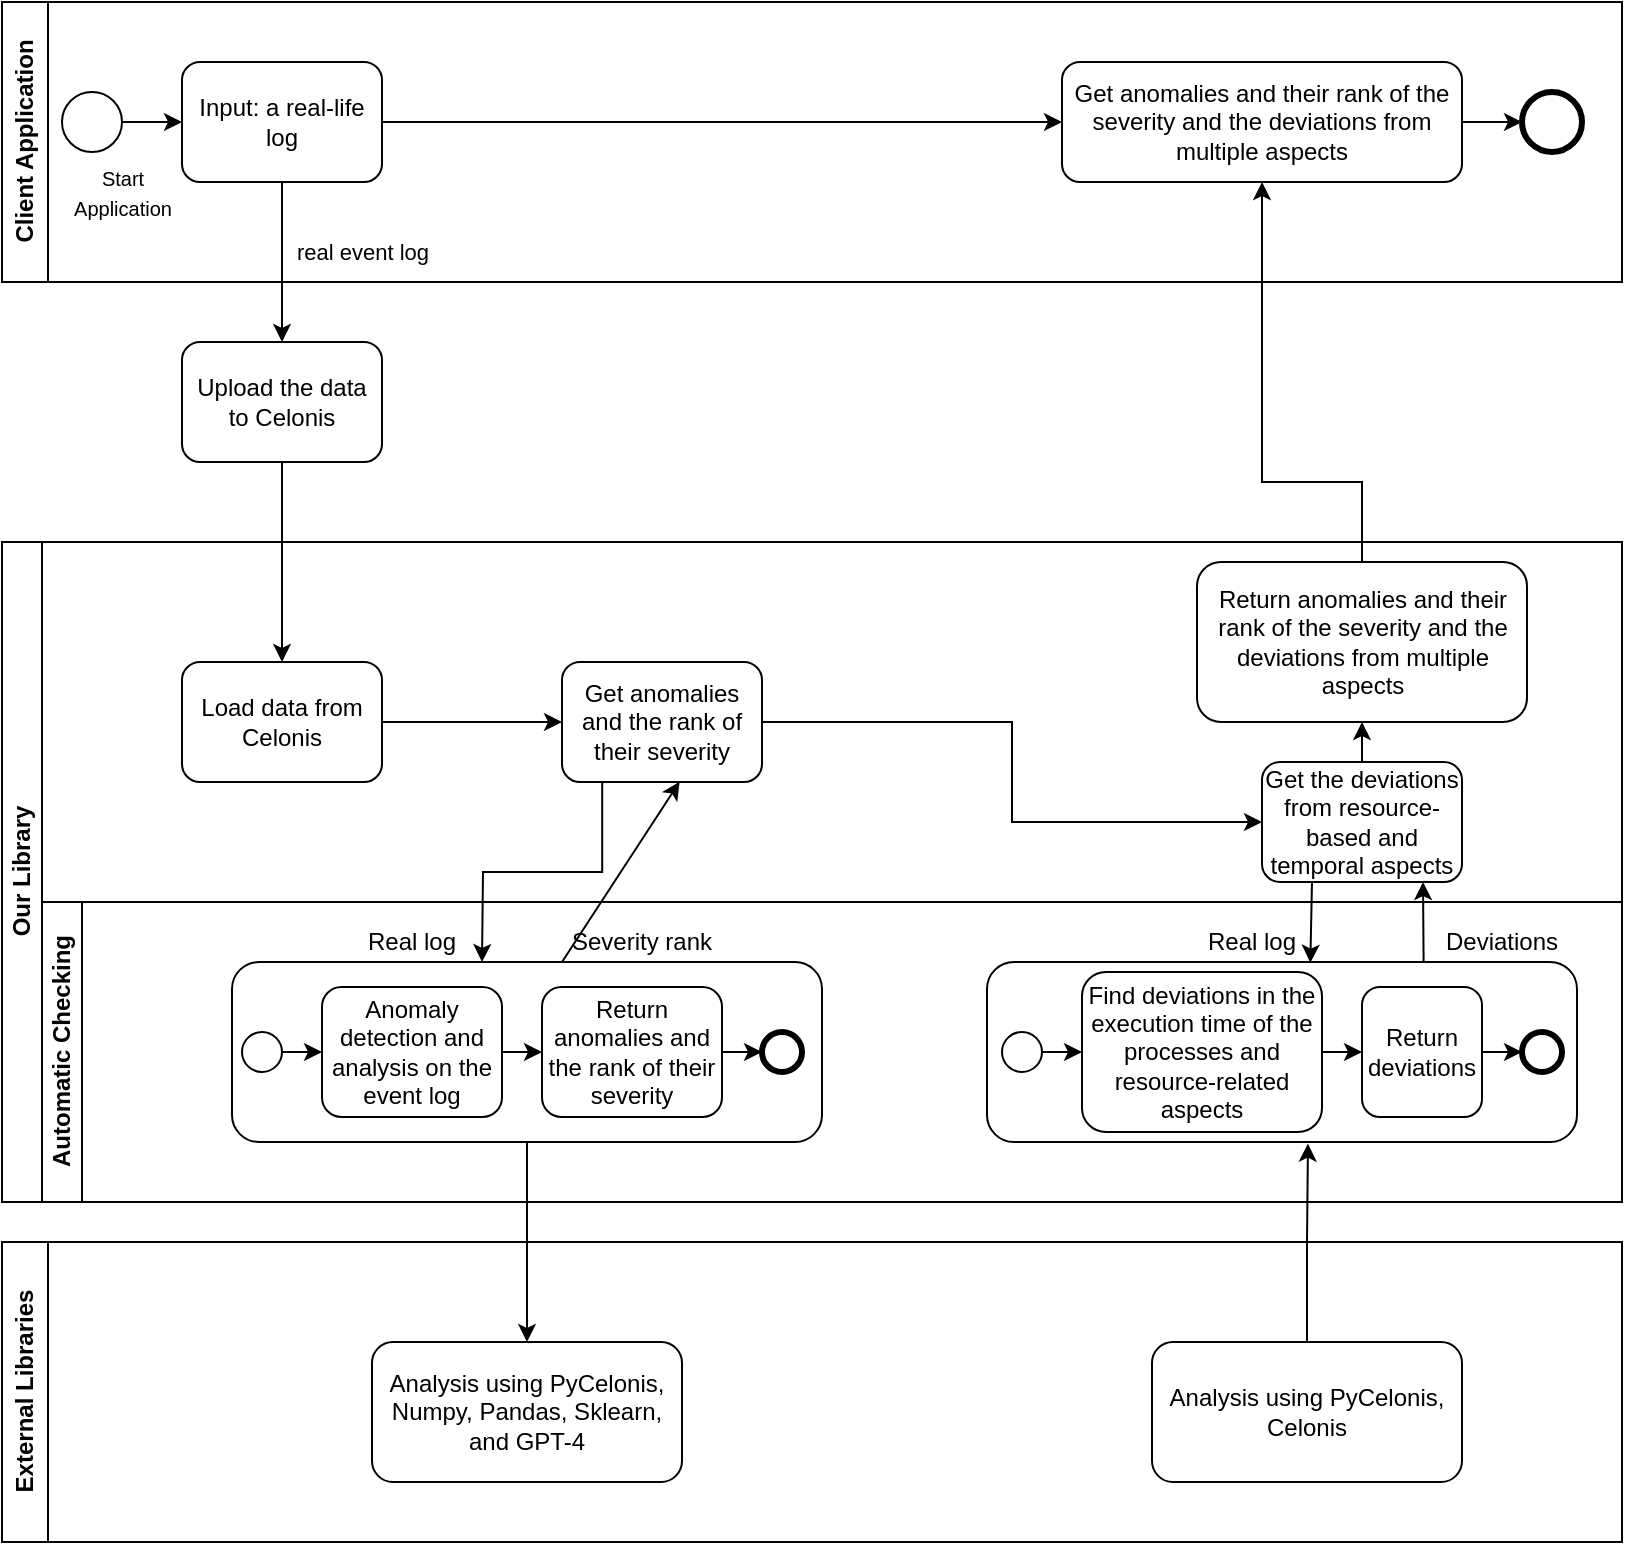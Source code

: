 <mxfile version="21.3.0" type="github">
  <diagram id="kgpKYQtTHZ0yAKxKKP6v" name="Page-1">
    <mxGraphModel dx="1092" dy="773" grid="1" gridSize="10" guides="0" tooltips="1" connect="1" arrows="1" fold="1" page="1" pageScale="1" pageWidth="850" pageHeight="1100" math="0" shadow="0">
      <root>
        <mxCell id="0" />
        <mxCell id="1" parent="0" />
        <mxCell id="m-1W4dcywSHlCXeHyEQh-1" value="Client Application" style="swimlane;horizontal=0;whiteSpace=wrap;html=1;" parent="1" vertex="1">
          <mxGeometry x="20" y="20" width="810" height="140" as="geometry">
            <mxRectangle x="80" y="40" width="40" height="100" as="alternateBounds" />
          </mxGeometry>
        </mxCell>
        <mxCell id="m-1W4dcywSHlCXeHyEQh-8" style="edgeStyle=orthogonalEdgeStyle;rounded=0;orthogonalLoop=1;jettySize=auto;html=1;exitX=1;exitY=0.5;exitDx=0;exitDy=0;entryX=0;entryY=0.5;entryDx=0;entryDy=0;" parent="m-1W4dcywSHlCXeHyEQh-1" source="m-1W4dcywSHlCXeHyEQh-3" target="m-1W4dcywSHlCXeHyEQh-7" edge="1">
          <mxGeometry relative="1" as="geometry" />
        </mxCell>
        <mxCell id="m-1W4dcywSHlCXeHyEQh-3" value="Input: a real-life log" style="rounded=1;whiteSpace=wrap;html=1;" parent="m-1W4dcywSHlCXeHyEQh-1" vertex="1">
          <mxGeometry x="90" y="30" width="100" height="60" as="geometry" />
        </mxCell>
        <mxCell id="m-1W4dcywSHlCXeHyEQh-5" style="edgeStyle=orthogonalEdgeStyle;rounded=0;orthogonalLoop=1;jettySize=auto;html=1;exitX=1;exitY=0.5;exitDx=0;exitDy=0;entryX=0;entryY=0.5;entryDx=0;entryDy=0;" parent="m-1W4dcywSHlCXeHyEQh-1" source="m-1W4dcywSHlCXeHyEQh-4" target="m-1W4dcywSHlCXeHyEQh-3" edge="1">
          <mxGeometry relative="1" as="geometry" />
        </mxCell>
        <mxCell id="m-1W4dcywSHlCXeHyEQh-4" value="" style="ellipse;whiteSpace=wrap;html=1;aspect=fixed;" parent="m-1W4dcywSHlCXeHyEQh-1" vertex="1">
          <mxGeometry x="30" y="45" width="30" height="30" as="geometry" />
        </mxCell>
        <mxCell id="m-1W4dcywSHlCXeHyEQh-6" value="&lt;font style=&quot;font-size: 10px;&quot;&gt;Start &lt;br&gt;Application&lt;/font&gt;" style="text;html=1;align=center;verticalAlign=middle;resizable=0;points=[];autosize=1;strokeColor=none;fillColor=none;" parent="m-1W4dcywSHlCXeHyEQh-1" vertex="1">
          <mxGeometry x="20" y="75" width="80" height="40" as="geometry" />
        </mxCell>
        <mxCell id="m-1W4dcywSHlCXeHyEQh-10" style="edgeStyle=orthogonalEdgeStyle;rounded=0;orthogonalLoop=1;jettySize=auto;html=1;exitX=1;exitY=0.5;exitDx=0;exitDy=0;entryX=0;entryY=0.5;entryDx=0;entryDy=0;" parent="m-1W4dcywSHlCXeHyEQh-1" source="m-1W4dcywSHlCXeHyEQh-7" target="m-1W4dcywSHlCXeHyEQh-9" edge="1">
          <mxGeometry relative="1" as="geometry" />
        </mxCell>
        <mxCell id="m-1W4dcywSHlCXeHyEQh-7" value="Get anomalies and their rank of the severity and the deviations from multiple aspects" style="rounded=1;whiteSpace=wrap;html=1;" parent="m-1W4dcywSHlCXeHyEQh-1" vertex="1">
          <mxGeometry x="530" y="30" width="200" height="60" as="geometry" />
        </mxCell>
        <mxCell id="m-1W4dcywSHlCXeHyEQh-9" value="" style="ellipse;whiteSpace=wrap;html=1;aspect=fixed;strokeWidth=3;" parent="m-1W4dcywSHlCXeHyEQh-1" vertex="1">
          <mxGeometry x="760" y="45" width="30" height="30" as="geometry" />
        </mxCell>
        <mxCell id="2iLoFRynzhc_TLhe4q2F-1" value="Upload the data to Celonis" style="rounded=1;whiteSpace=wrap;html=1;" vertex="1" parent="m-1W4dcywSHlCXeHyEQh-1">
          <mxGeometry x="90" y="170" width="100" height="60" as="geometry" />
        </mxCell>
        <mxCell id="m-1W4dcywSHlCXeHyEQh-13" style="rounded=0;orthogonalLoop=1;jettySize=auto;html=1;exitX=0.5;exitY=1;exitDx=0;exitDy=0;endArrow=classic;endFill=1;startArrow=none;startFill=0;" parent="m-1W4dcywSHlCXeHyEQh-1" source="m-1W4dcywSHlCXeHyEQh-3" target="2iLoFRynzhc_TLhe4q2F-1" edge="1">
          <mxGeometry relative="1" as="geometry">
            <mxPoint x="140" y="120" as="targetPoint" />
          </mxGeometry>
        </mxCell>
        <mxCell id="m-1W4dcywSHlCXeHyEQh-14" value="real event log" style="edgeLabel;html=1;align=center;verticalAlign=middle;resizable=0;points=[];" parent="m-1W4dcywSHlCXeHyEQh-13" vertex="1" connectable="0">
          <mxGeometry x="0.381" relative="1" as="geometry">
            <mxPoint x="40" y="-20" as="offset" />
          </mxGeometry>
        </mxCell>
        <mxCell id="m-1W4dcywSHlCXeHyEQh-16" value="Our Library" style="swimlane;childLayout=stackLayout;resizeParent=1;resizeParentMax=0;horizontal=0;startSize=20;horizontalStack=0;html=1;" parent="1" vertex="1">
          <mxGeometry x="20" y="290" width="810" height="330" as="geometry" />
        </mxCell>
        <mxCell id="m-1W4dcywSHlCXeHyEQh-66" value="" style="endArrow=classic;html=1;rounded=0;exitX=0.74;exitY=-0.002;exitDx=0;exitDy=0;entryX=0.805;entryY=1;entryDx=0;entryDy=0;entryPerimeter=0;exitPerimeter=0;" parent="m-1W4dcywSHlCXeHyEQh-16" source="m-1W4dcywSHlCXeHyEQh-56" target="m-1W4dcywSHlCXeHyEQh-54" edge="1">
          <mxGeometry width="50" height="50" relative="1" as="geometry">
            <mxPoint x="510" y="190" as="sourcePoint" />
            <mxPoint x="630" y="150" as="targetPoint" />
          </mxGeometry>
        </mxCell>
        <mxCell id="m-1W4dcywSHlCXeHyEQh-70" value="" style="endArrow=classic;html=1;rounded=0;exitX=0.25;exitY=1;exitDx=0;exitDy=0;entryX=0.548;entryY=0.004;entryDx=0;entryDy=0;entryPerimeter=0;" parent="m-1W4dcywSHlCXeHyEQh-16" source="m-1W4dcywSHlCXeHyEQh-54" target="m-1W4dcywSHlCXeHyEQh-56" edge="1">
          <mxGeometry width="50" height="50" relative="1" as="geometry">
            <mxPoint x="330" y="180" as="sourcePoint" />
            <mxPoint x="660" y="210" as="targetPoint" />
          </mxGeometry>
        </mxCell>
        <mxCell id="m-1W4dcywSHlCXeHyEQh-18" value="" style="swimlane;startSize=0;horizontal=0;html=1;" parent="m-1W4dcywSHlCXeHyEQh-16" vertex="1">
          <mxGeometry x="20" width="790" height="180" as="geometry" />
        </mxCell>
        <mxCell id="m-1W4dcywSHlCXeHyEQh-21" value="Load data from Celonis" style="rounded=1;whiteSpace=wrap;html=1;" parent="m-1W4dcywSHlCXeHyEQh-18" vertex="1">
          <mxGeometry x="70" y="60" width="100" height="60" as="geometry" />
        </mxCell>
        <mxCell id="m-1W4dcywSHlCXeHyEQh-54" value="Get the deviations from resource-based and temporal aspects" style="rounded=1;whiteSpace=wrap;html=1;" parent="m-1W4dcywSHlCXeHyEQh-18" vertex="1">
          <mxGeometry x="610" y="110" width="100" height="60" as="geometry" />
        </mxCell>
        <mxCell id="m-1W4dcywSHlCXeHyEQh-76" value="Return anomalies and their rank of the severity and the deviations from multiple aspects" style="rounded=1;whiteSpace=wrap;html=1;" parent="m-1W4dcywSHlCXeHyEQh-18" vertex="1">
          <mxGeometry x="577.5" y="10" width="165" height="80" as="geometry" />
        </mxCell>
        <mxCell id="m-1W4dcywSHlCXeHyEQh-77" value="" style="edgeStyle=orthogonalEdgeStyle;rounded=0;orthogonalLoop=1;jettySize=auto;html=1;exitX=0.5;exitY=0;exitDx=0;exitDy=0;entryX=0.5;entryY=1;entryDx=0;entryDy=0;" parent="m-1W4dcywSHlCXeHyEQh-18" source="m-1W4dcywSHlCXeHyEQh-54" target="m-1W4dcywSHlCXeHyEQh-76" edge="1">
          <mxGeometry relative="1" as="geometry">
            <mxPoint x="660" y="110" as="sourcePoint" />
            <mxPoint x="660" y="-50" as="targetPoint" />
          </mxGeometry>
        </mxCell>
        <mxCell id="m-1W4dcywSHlCXeHyEQh-19" value="Automatic Checking" style="swimlane;startSize=20;horizontal=0;html=1;" parent="m-1W4dcywSHlCXeHyEQh-16" vertex="1">
          <mxGeometry x="20" y="180" width="790" height="150" as="geometry" />
        </mxCell>
        <mxCell id="m-1W4dcywSHlCXeHyEQh-27" value="" style="rounded=1;whiteSpace=wrap;html=1;" parent="m-1W4dcywSHlCXeHyEQh-19" vertex="1">
          <mxGeometry x="95" y="30" width="295" height="90" as="geometry" />
        </mxCell>
        <mxCell id="m-1W4dcywSHlCXeHyEQh-39" style="edgeStyle=orthogonalEdgeStyle;rounded=0;orthogonalLoop=1;jettySize=auto;html=1;exitX=1;exitY=0.5;exitDx=0;exitDy=0;entryX=0;entryY=0.5;entryDx=0;entryDy=0;" parent="m-1W4dcywSHlCXeHyEQh-19" source="m-1W4dcywSHlCXeHyEQh-34" target="m-1W4dcywSHlCXeHyEQh-38" edge="1">
          <mxGeometry relative="1" as="geometry" />
        </mxCell>
        <mxCell id="m-1W4dcywSHlCXeHyEQh-34" value="" style="ellipse;whiteSpace=wrap;html=1;aspect=fixed;" parent="m-1W4dcywSHlCXeHyEQh-19" vertex="1">
          <mxGeometry x="100" y="65" width="20" height="20" as="geometry" />
        </mxCell>
        <mxCell id="m-1W4dcywSHlCXeHyEQh-35" value="" style="ellipse;whiteSpace=wrap;html=1;aspect=fixed;strokeWidth=3;" parent="m-1W4dcywSHlCXeHyEQh-19" vertex="1">
          <mxGeometry x="360" y="65" width="20" height="20" as="geometry" />
        </mxCell>
        <mxCell id="m-1W4dcywSHlCXeHyEQh-41" style="edgeStyle=orthogonalEdgeStyle;rounded=0;orthogonalLoop=1;jettySize=auto;html=1;exitX=1;exitY=0.5;exitDx=0;exitDy=0;entryX=0;entryY=0.5;entryDx=0;entryDy=0;" parent="m-1W4dcywSHlCXeHyEQh-19" source="m-1W4dcywSHlCXeHyEQh-38" target="m-1W4dcywSHlCXeHyEQh-40" edge="1">
          <mxGeometry relative="1" as="geometry">
            <mxPoint x="250" y="76" as="targetPoint" />
          </mxGeometry>
        </mxCell>
        <mxCell id="m-1W4dcywSHlCXeHyEQh-38" value="Anomaly detection and analysis on the event log" style="rounded=1;whiteSpace=wrap;html=1;" parent="m-1W4dcywSHlCXeHyEQh-19" vertex="1">
          <mxGeometry x="140" y="42.5" width="90" height="65" as="geometry" />
        </mxCell>
        <mxCell id="m-1W4dcywSHlCXeHyEQh-46" style="edgeStyle=orthogonalEdgeStyle;rounded=0;orthogonalLoop=1;jettySize=auto;html=1;exitX=1;exitY=0.5;exitDx=0;exitDy=0;entryX=0;entryY=0.5;entryDx=0;entryDy=0;" parent="m-1W4dcywSHlCXeHyEQh-19" source="m-1W4dcywSHlCXeHyEQh-40" target="m-1W4dcywSHlCXeHyEQh-35" edge="1">
          <mxGeometry relative="1" as="geometry" />
        </mxCell>
        <mxCell id="m-1W4dcywSHlCXeHyEQh-40" value="Return anomalies and the rank of their severity" style="rounded=1;whiteSpace=wrap;html=1;" parent="m-1W4dcywSHlCXeHyEQh-19" vertex="1">
          <mxGeometry x="250" y="42.5" width="90" height="65" as="geometry" />
        </mxCell>
        <mxCell id="m-1W4dcywSHlCXeHyEQh-47" value="Real log" style="text;html=1;strokeColor=none;fillColor=none;align=center;verticalAlign=middle;whiteSpace=wrap;rounded=0;" parent="m-1W4dcywSHlCXeHyEQh-19" vertex="1">
          <mxGeometry x="580" y="10" width="50" height="20" as="geometry" />
        </mxCell>
        <mxCell id="m-1W4dcywSHlCXeHyEQh-48" value="Severity rank" style="text;html=1;strokeColor=none;fillColor=none;align=center;verticalAlign=middle;whiteSpace=wrap;rounded=0;" parent="m-1W4dcywSHlCXeHyEQh-19" vertex="1">
          <mxGeometry x="260" y="10" width="80" height="20" as="geometry" />
        </mxCell>
        <mxCell id="m-1W4dcywSHlCXeHyEQh-56" value="" style="rounded=1;whiteSpace=wrap;html=1;" parent="m-1W4dcywSHlCXeHyEQh-19" vertex="1">
          <mxGeometry x="472.5" y="30" width="295" height="90" as="geometry" />
        </mxCell>
        <mxCell id="m-1W4dcywSHlCXeHyEQh-61" style="edgeStyle=orthogonalEdgeStyle;rounded=0;orthogonalLoop=1;jettySize=auto;html=1;exitX=1;exitY=0.5;exitDx=0;exitDy=0;entryX=0;entryY=0.5;entryDx=0;entryDy=0;" parent="m-1W4dcywSHlCXeHyEQh-19" source="m-1W4dcywSHlCXeHyEQh-57" target="m-1W4dcywSHlCXeHyEQh-59" edge="1">
          <mxGeometry relative="1" as="geometry" />
        </mxCell>
        <mxCell id="m-1W4dcywSHlCXeHyEQh-57" value="" style="ellipse;whiteSpace=wrap;html=1;aspect=fixed;" parent="m-1W4dcywSHlCXeHyEQh-19" vertex="1">
          <mxGeometry x="480" y="65" width="20" height="20" as="geometry" />
        </mxCell>
        <mxCell id="m-1W4dcywSHlCXeHyEQh-58" value="" style="ellipse;whiteSpace=wrap;html=1;aspect=fixed;strokeWidth=3;" parent="m-1W4dcywSHlCXeHyEQh-19" vertex="1">
          <mxGeometry x="740" y="65" width="20" height="20" as="geometry" />
        </mxCell>
        <mxCell id="m-1W4dcywSHlCXeHyEQh-62" style="edgeStyle=orthogonalEdgeStyle;rounded=0;orthogonalLoop=1;jettySize=auto;html=1;exitX=1;exitY=0.5;exitDx=0;exitDy=0;entryX=0;entryY=0.5;entryDx=0;entryDy=0;" parent="m-1W4dcywSHlCXeHyEQh-19" source="m-1W4dcywSHlCXeHyEQh-59" target="m-1W4dcywSHlCXeHyEQh-60" edge="1">
          <mxGeometry relative="1" as="geometry" />
        </mxCell>
        <mxCell id="m-1W4dcywSHlCXeHyEQh-59" value="Find deviations in the execution time of the processes and resource-related aspects" style="rounded=1;whiteSpace=wrap;html=1;" parent="m-1W4dcywSHlCXeHyEQh-19" vertex="1">
          <mxGeometry x="520" y="35" width="120" height="80" as="geometry" />
        </mxCell>
        <mxCell id="m-1W4dcywSHlCXeHyEQh-63" style="edgeStyle=orthogonalEdgeStyle;rounded=0;orthogonalLoop=1;jettySize=auto;html=1;exitX=1;exitY=0.5;exitDx=0;exitDy=0;entryX=0;entryY=0.5;entryDx=0;entryDy=0;" parent="m-1W4dcywSHlCXeHyEQh-19" source="m-1W4dcywSHlCXeHyEQh-60" target="m-1W4dcywSHlCXeHyEQh-58" edge="1">
          <mxGeometry relative="1" as="geometry" />
        </mxCell>
        <mxCell id="m-1W4dcywSHlCXeHyEQh-60" value="Return deviations" style="rounded=1;whiteSpace=wrap;html=1;" parent="m-1W4dcywSHlCXeHyEQh-19" vertex="1">
          <mxGeometry x="660" y="42.5" width="60" height="65" as="geometry" />
        </mxCell>
        <mxCell id="m-1W4dcywSHlCXeHyEQh-67" style="edgeStyle=orthogonalEdgeStyle;rounded=0;orthogonalLoop=1;jettySize=auto;html=1;entryX=0.237;entryY=-0.007;entryDx=0;entryDy=0;entryPerimeter=0;exitX=0.201;exitY=0.992;exitDx=0;exitDy=0;exitPerimeter=0;" parent="m-1W4dcywSHlCXeHyEQh-19" edge="1" source="m-1W4dcywSHlCXeHyEQh-28">
          <mxGeometry relative="1" as="geometry">
            <mxPoint x="220" y="-10" as="sourcePoint" />
            <mxPoint x="220" y="30" as="targetPoint" />
          </mxGeometry>
        </mxCell>
        <mxCell id="m-1W4dcywSHlCXeHyEQh-68" value="" style="endArrow=classic;html=1;rounded=0;exitX=0.356;exitY=0.004;exitDx=0;exitDy=0;exitPerimeter=0;entryX=0.588;entryY=0.998;entryDx=0;entryDy=0;entryPerimeter=0;" parent="m-1W4dcywSHlCXeHyEQh-19" edge="1" target="m-1W4dcywSHlCXeHyEQh-28">
          <mxGeometry width="50" height="50" relative="1" as="geometry">
            <mxPoint x="260" y="30" as="sourcePoint" />
            <mxPoint x="260" y="-10" as="targetPoint" />
          </mxGeometry>
        </mxCell>
        <mxCell id="m-1W4dcywSHlCXeHyEQh-69" value="Real log" style="text;html=1;strokeColor=none;fillColor=none;align=center;verticalAlign=middle;whiteSpace=wrap;rounded=0;" parent="m-1W4dcywSHlCXeHyEQh-19" vertex="1">
          <mxGeometry x="160" y="10" width="50" height="20" as="geometry" />
        </mxCell>
        <mxCell id="m-1W4dcywSHlCXeHyEQh-73" value="Deviations" style="text;html=1;strokeColor=none;fillColor=none;align=center;verticalAlign=middle;whiteSpace=wrap;rounded=0;" parent="m-1W4dcywSHlCXeHyEQh-19" vertex="1">
          <mxGeometry x="690" y="10" width="80" height="20" as="geometry" />
        </mxCell>
        <mxCell id="m-1W4dcywSHlCXeHyEQh-24" value="External Libraries" style="swimlane;horizontal=0;whiteSpace=wrap;html=1;" parent="1" vertex="1">
          <mxGeometry x="20" y="640" width="810" height="150" as="geometry" />
        </mxCell>
        <mxCell id="m-1W4dcywSHlCXeHyEQh-44" value="Analysis using PyCelonis, Numpy, Pandas, Sklearn, and GPT-4" style="rounded=1;whiteSpace=wrap;html=1;" parent="m-1W4dcywSHlCXeHyEQh-24" vertex="1">
          <mxGeometry x="185" y="50" width="155" height="70" as="geometry" />
        </mxCell>
        <mxCell id="m-1W4dcywSHlCXeHyEQh-74" value="Analysis using PyCelonis, Celonis" style="rounded=1;whiteSpace=wrap;html=1;" parent="m-1W4dcywSHlCXeHyEQh-24" vertex="1">
          <mxGeometry x="575" y="50" width="155" height="70" as="geometry" />
        </mxCell>
        <mxCell id="m-1W4dcywSHlCXeHyEQh-45" style="edgeStyle=orthogonalEdgeStyle;rounded=0;orthogonalLoop=1;jettySize=auto;html=1;entryX=0.5;entryY=0;entryDx=0;entryDy=0;exitX=0.5;exitY=1;exitDx=0;exitDy=0;" parent="1" source="m-1W4dcywSHlCXeHyEQh-27" target="m-1W4dcywSHlCXeHyEQh-44" edge="1">
          <mxGeometry relative="1" as="geometry" />
        </mxCell>
        <mxCell id="m-1W4dcywSHlCXeHyEQh-37" style="edgeStyle=orthogonalEdgeStyle;rounded=0;orthogonalLoop=1;jettySize=auto;html=1;exitX=0.5;exitY=0;exitDx=0;exitDy=0;entryX=0.5;entryY=1;entryDx=0;entryDy=0;" parent="1" source="m-1W4dcywSHlCXeHyEQh-76" target="m-1W4dcywSHlCXeHyEQh-7" edge="1">
          <mxGeometry relative="1" as="geometry">
            <mxPoint x="660.0" y="410" as="targetPoint" />
            <Array as="points">
              <mxPoint x="700" y="260" />
              <mxPoint x="650" y="260" />
            </Array>
          </mxGeometry>
        </mxCell>
        <mxCell id="m-1W4dcywSHlCXeHyEQh-75" style="edgeStyle=orthogonalEdgeStyle;rounded=0;orthogonalLoop=1;jettySize=auto;html=1;entryX=0.544;entryY=1.009;entryDx=0;entryDy=0;entryPerimeter=0;" parent="1" source="m-1W4dcywSHlCXeHyEQh-74" target="m-1W4dcywSHlCXeHyEQh-56" edge="1">
          <mxGeometry relative="1" as="geometry" />
        </mxCell>
        <mxCell id="2iLoFRynzhc_TLhe4q2F-2" style="edgeStyle=orthogonalEdgeStyle;rounded=0;orthogonalLoop=1;jettySize=auto;html=1;" edge="1" parent="1" source="2iLoFRynzhc_TLhe4q2F-1" target="m-1W4dcywSHlCXeHyEQh-21">
          <mxGeometry relative="1" as="geometry" />
        </mxCell>
        <mxCell id="m-1W4dcywSHlCXeHyEQh-28" value="Get anomalies and the rank of their severity" style="rounded=1;whiteSpace=wrap;html=1;" parent="1" vertex="1">
          <mxGeometry x="300" y="350" width="100" height="60" as="geometry" />
        </mxCell>
        <mxCell id="m-1W4dcywSHlCXeHyEQh-23" style="edgeStyle=orthogonalEdgeStyle;rounded=0;orthogonalLoop=1;jettySize=auto;html=1;exitX=1;exitY=0.5;exitDx=0;exitDy=0;entryX=0;entryY=0.5;entryDx=0;entryDy=0;" parent="1" source="m-1W4dcywSHlCXeHyEQh-21" target="m-1W4dcywSHlCXeHyEQh-28" edge="1">
          <mxGeometry relative="1" as="geometry">
            <mxPoint x="200" y="470" as="targetPoint" />
          </mxGeometry>
        </mxCell>
        <mxCell id="m-1W4dcywSHlCXeHyEQh-55" value="" style="edgeStyle=orthogonalEdgeStyle;rounded=0;orthogonalLoop=1;jettySize=auto;html=1;exitX=1;exitY=0.5;exitDx=0;exitDy=0;entryX=0;entryY=0.5;entryDx=0;entryDy=0;" parent="1" source="m-1W4dcywSHlCXeHyEQh-28" target="m-1W4dcywSHlCXeHyEQh-54" edge="1">
          <mxGeometry relative="1" as="geometry">
            <mxPoint x="380" y="590" as="sourcePoint" />
            <mxPoint x="700" y="590" as="targetPoint" />
          </mxGeometry>
        </mxCell>
      </root>
    </mxGraphModel>
  </diagram>
</mxfile>
